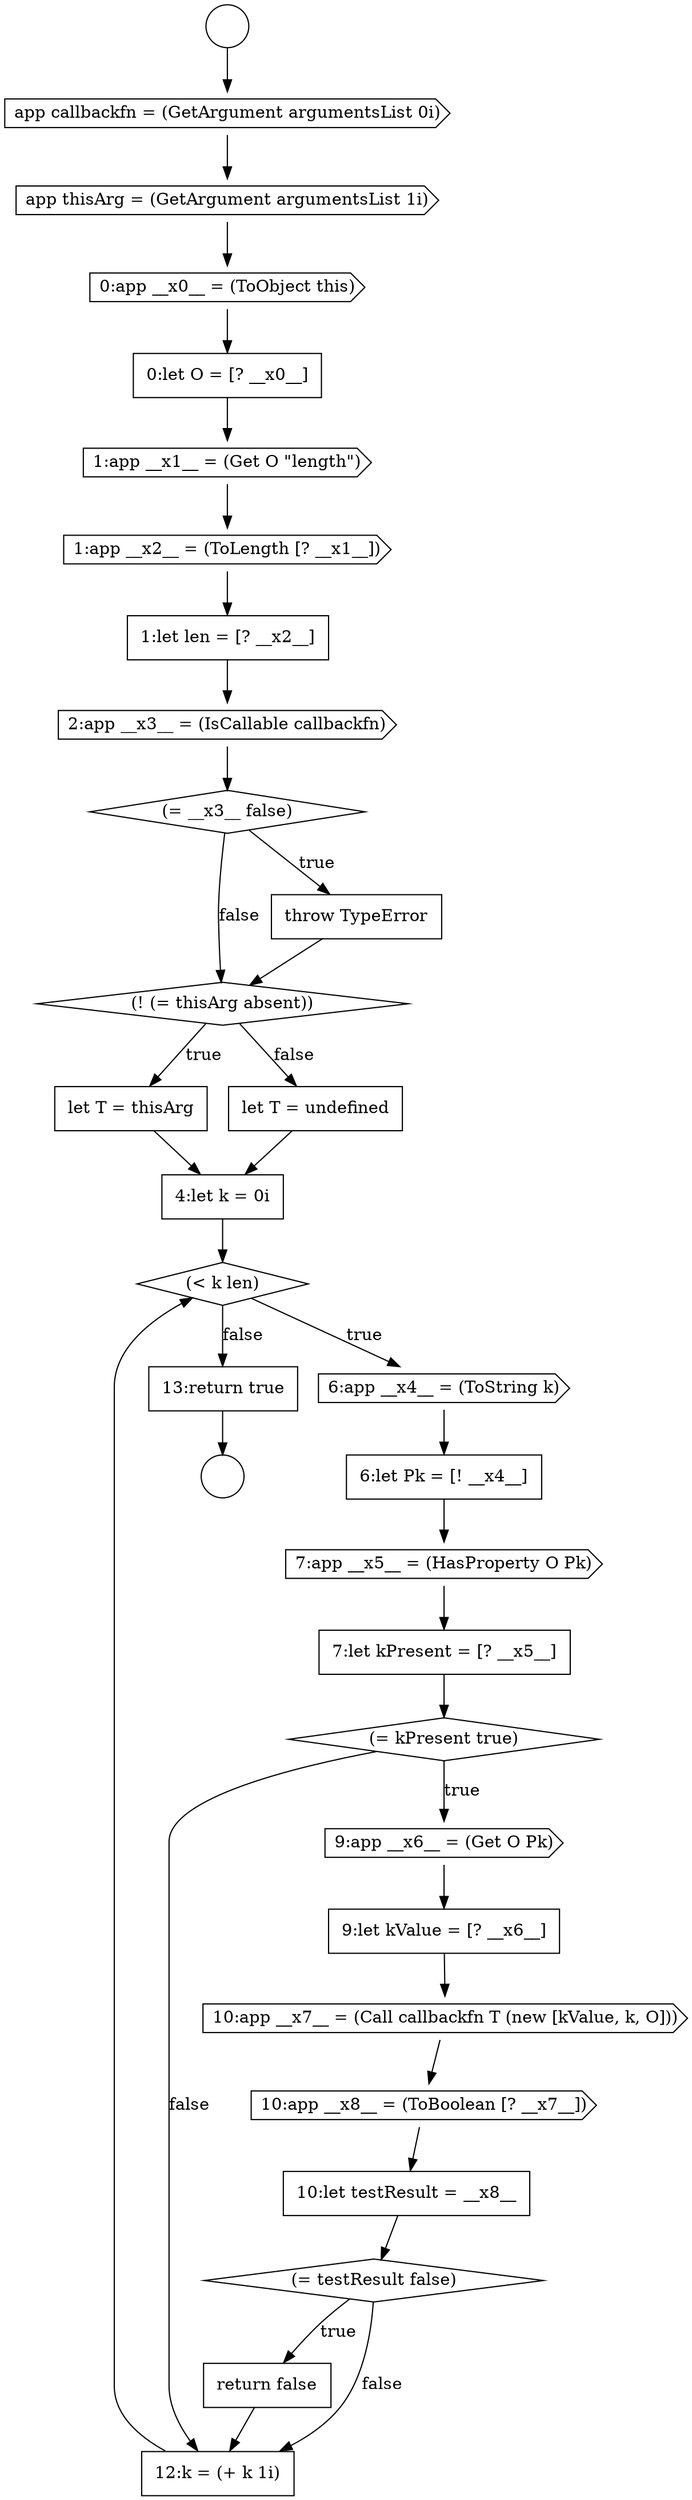 digraph {
  node13437 [shape=cds, label=<<font color="black">2:app __x3__ = (IsCallable callbackfn)</font>> color="black" fillcolor="white" style=filled]
  node13429 [shape=circle label=" " color="black" fillcolor="white" style=filled]
  node13456 [shape=none, margin=0, label=<<font color="black">
    <table border="0" cellborder="1" cellspacing="0" cellpadding="10">
      <tr><td align="left">return false</td></tr>
    </table>
  </font>> color="black" fillcolor="white" style=filled]
  node13440 [shape=diamond, label=<<font color="black">(! (= thisArg absent))</font>> color="black" fillcolor="white" style=filled]
  node13433 [shape=none, margin=0, label=<<font color="black">
    <table border="0" cellborder="1" cellspacing="0" cellpadding="10">
      <tr><td align="left">0:let O = [? __x0__]</td></tr>
    </table>
  </font>> color="black" fillcolor="white" style=filled]
  node13458 [shape=none, margin=0, label=<<font color="black">
    <table border="0" cellborder="1" cellspacing="0" cellpadding="10">
      <tr><td align="left">13:return true</td></tr>
    </table>
  </font>> color="black" fillcolor="white" style=filled]
  node13434 [shape=cds, label=<<font color="black">1:app __x1__ = (Get O &quot;length&quot;)</font>> color="black" fillcolor="white" style=filled]
  node13451 [shape=none, margin=0, label=<<font color="black">
    <table border="0" cellborder="1" cellspacing="0" cellpadding="10">
      <tr><td align="left">9:let kValue = [? __x6__]</td></tr>
    </table>
  </font>> color="black" fillcolor="white" style=filled]
  node13446 [shape=none, margin=0, label=<<font color="black">
    <table border="0" cellborder="1" cellspacing="0" cellpadding="10">
      <tr><td align="left">6:let Pk = [! __x4__]</td></tr>
    </table>
  </font>> color="black" fillcolor="white" style=filled]
  node13441 [shape=none, margin=0, label=<<font color="black">
    <table border="0" cellborder="1" cellspacing="0" cellpadding="10">
      <tr><td align="left">let T = thisArg</td></tr>
    </table>
  </font>> color="black" fillcolor="white" style=filled]
  node13453 [shape=cds, label=<<font color="black">10:app __x8__ = (ToBoolean [? __x7__])</font>> color="black" fillcolor="white" style=filled]
  node13432 [shape=cds, label=<<font color="black">0:app __x0__ = (ToObject this)</font>> color="black" fillcolor="white" style=filled]
  node13449 [shape=diamond, label=<<font color="black">(= kPresent true)</font>> color="black" fillcolor="white" style=filled]
  node13442 [shape=none, margin=0, label=<<font color="black">
    <table border="0" cellborder="1" cellspacing="0" cellpadding="10">
      <tr><td align="left">let T = undefined</td></tr>
    </table>
  </font>> color="black" fillcolor="white" style=filled]
  node13457 [shape=none, margin=0, label=<<font color="black">
    <table border="0" cellborder="1" cellspacing="0" cellpadding="10">
      <tr><td align="left">12:k = (+ k 1i)</td></tr>
    </table>
  </font>> color="black" fillcolor="white" style=filled]
  node13452 [shape=cds, label=<<font color="black">10:app __x7__ = (Call callbackfn T (new [kValue, k, O]))</font>> color="black" fillcolor="white" style=filled]
  node13447 [shape=cds, label=<<font color="black">7:app __x5__ = (HasProperty O Pk)</font>> color="black" fillcolor="white" style=filled]
  node13448 [shape=none, margin=0, label=<<font color="black">
    <table border="0" cellborder="1" cellspacing="0" cellpadding="10">
      <tr><td align="left">7:let kPresent = [? __x5__]</td></tr>
    </table>
  </font>> color="black" fillcolor="white" style=filled]
  node13443 [shape=none, margin=0, label=<<font color="black">
    <table border="0" cellborder="1" cellspacing="0" cellpadding="10">
      <tr><td align="left">4:let k = 0i</td></tr>
    </table>
  </font>> color="black" fillcolor="white" style=filled]
  node13430 [shape=cds, label=<<font color="black">app callbackfn = (GetArgument argumentsList 0i)</font>> color="black" fillcolor="white" style=filled]
  node13436 [shape=none, margin=0, label=<<font color="black">
    <table border="0" cellborder="1" cellspacing="0" cellpadding="10">
      <tr><td align="left">1:let len = [? __x2__]</td></tr>
    </table>
  </font>> color="black" fillcolor="white" style=filled]
  node13444 [shape=diamond, label=<<font color="black">(&lt; k len)</font>> color="black" fillcolor="white" style=filled]
  node13455 [shape=diamond, label=<<font color="black">(= testResult false)</font>> color="black" fillcolor="white" style=filled]
  node13439 [shape=none, margin=0, label=<<font color="black">
    <table border="0" cellborder="1" cellspacing="0" cellpadding="10">
      <tr><td align="left">throw TypeError</td></tr>
    </table>
  </font>> color="black" fillcolor="white" style=filled]
  node13445 [shape=cds, label=<<font color="black">6:app __x4__ = (ToString k)</font>> color="black" fillcolor="white" style=filled]
  node13431 [shape=cds, label=<<font color="black">app thisArg = (GetArgument argumentsList 1i)</font>> color="black" fillcolor="white" style=filled]
  node13454 [shape=none, margin=0, label=<<font color="black">
    <table border="0" cellborder="1" cellspacing="0" cellpadding="10">
      <tr><td align="left">10:let testResult = __x8__</td></tr>
    </table>
  </font>> color="black" fillcolor="white" style=filled]
  node13450 [shape=cds, label=<<font color="black">9:app __x6__ = (Get O Pk)</font>> color="black" fillcolor="white" style=filled]
  node13435 [shape=cds, label=<<font color="black">1:app __x2__ = (ToLength [? __x1__])</font>> color="black" fillcolor="white" style=filled]
  node13438 [shape=diamond, label=<<font color="black">(= __x3__ false)</font>> color="black" fillcolor="white" style=filled]
  node13428 [shape=circle label=" " color="black" fillcolor="white" style=filled]
  node13442 -> node13443 [ color="black"]
  node13445 -> node13446 [ color="black"]
  node13439 -> node13440 [ color="black"]
  node13443 -> node13444 [ color="black"]
  node13446 -> node13447 [ color="black"]
  node13438 -> node13439 [label=<<font color="black">true</font>> color="black"]
  node13438 -> node13440 [label=<<font color="black">false</font>> color="black"]
  node13433 -> node13434 [ color="black"]
  node13428 -> node13430 [ color="black"]
  node13450 -> node13451 [ color="black"]
  node13457 -> node13444 [ color="black"]
  node13447 -> node13448 [ color="black"]
  node13452 -> node13453 [ color="black"]
  node13435 -> node13436 [ color="black"]
  node13437 -> node13438 [ color="black"]
  node13434 -> node13435 [ color="black"]
  node13453 -> node13454 [ color="black"]
  node13458 -> node13429 [ color="black"]
  node13456 -> node13457 [ color="black"]
  node13454 -> node13455 [ color="black"]
  node13440 -> node13441 [label=<<font color="black">true</font>> color="black"]
  node13440 -> node13442 [label=<<font color="black">false</font>> color="black"]
  node13444 -> node13445 [label=<<font color="black">true</font>> color="black"]
  node13444 -> node13458 [label=<<font color="black">false</font>> color="black"]
  node13430 -> node13431 [ color="black"]
  node13441 -> node13443 [ color="black"]
  node13451 -> node13452 [ color="black"]
  node13449 -> node13450 [label=<<font color="black">true</font>> color="black"]
  node13449 -> node13457 [label=<<font color="black">false</font>> color="black"]
  node13432 -> node13433 [ color="black"]
  node13431 -> node13432 [ color="black"]
  node13448 -> node13449 [ color="black"]
  node13455 -> node13456 [label=<<font color="black">true</font>> color="black"]
  node13455 -> node13457 [label=<<font color="black">false</font>> color="black"]
  node13436 -> node13437 [ color="black"]
}
